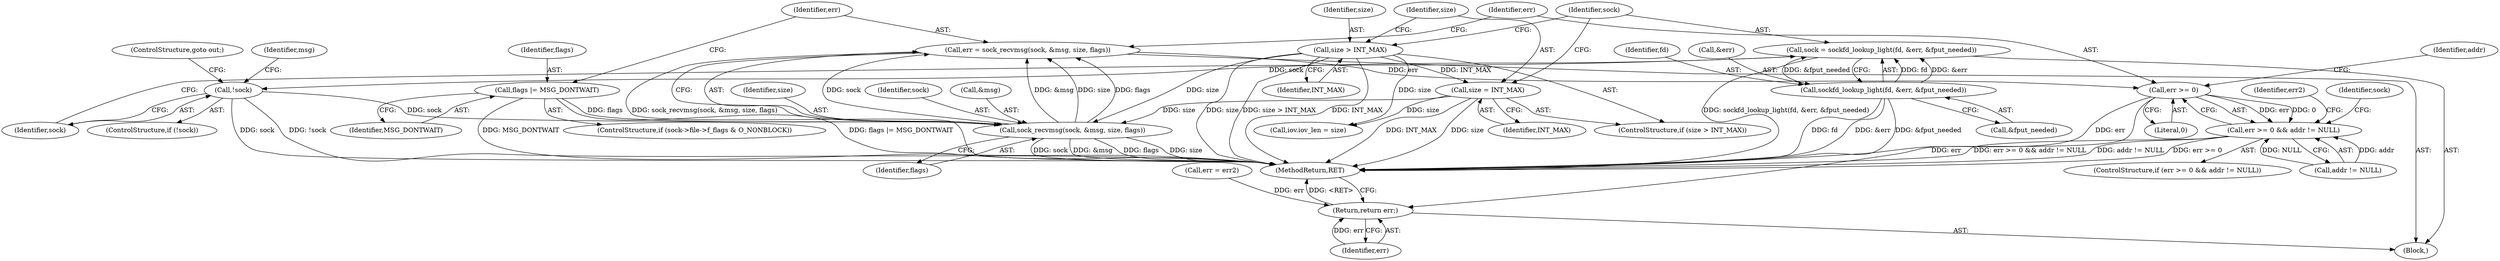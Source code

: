 digraph "0_linux_f3d3342602f8bcbf37d7c46641cb9bca7618eb1c_30@API" {
"1000201" [label="(Call,err = sock_recvmsg(sock, &msg, size, flags))"];
"1000203" [label="(Call,sock_recvmsg(sock, &msg, size, flags))"];
"1000140" [label="(Call,!sock)"];
"1000131" [label="(Call,sock = sockfd_lookup_light(fd, &err, &fput_needed))"];
"1000133" [label="(Call,sockfd_lookup_light(fd, &err, &fput_needed))"];
"1000125" [label="(Call,size > INT_MAX)"];
"1000128" [label="(Call,size = INT_MAX)"];
"1000198" [label="(Call,flags |= MSG_DONTWAIT)"];
"1000211" [label="(Call,err >= 0)"];
"1000210" [label="(Call,err >= 0 && addr != NULL)"];
"1000241" [label="(Return,return err;)"];
"1000199" [label="(Identifier,flags)"];
"1000202" [label="(Identifier,err)"];
"1000208" [label="(Identifier,flags)"];
"1000128" [label="(Call,size = INT_MAX)"];
"1000137" [label="(Call,&fput_needed)"];
"1000212" [label="(Identifier,err)"];
"1000241" [label="(Return,return err;)"];
"1000142" [label="(ControlStructure,goto out;)"];
"1000210" [label="(Call,err >= 0 && addr != NULL)"];
"1000232" [label="(Call,err = err2)"];
"1000207" [label="(Identifier,size)"];
"1000116" [label="(Block,)"];
"1000214" [label="(Call,addr != NULL)"];
"1000124" [label="(ControlStructure,if (size > INT_MAX))"];
"1000130" [label="(Identifier,INT_MAX)"];
"1000131" [label="(Call,sock = sockfd_lookup_light(fd, &err, &fput_needed))"];
"1000213" [label="(Literal,0)"];
"1000215" [label="(Identifier,addr)"];
"1000133" [label="(Call,sockfd_lookup_light(fd, &err, &fput_needed))"];
"1000126" [label="(Identifier,size)"];
"1000164" [label="(Call,iov.iov_len = size)"];
"1000219" [label="(Identifier,err2)"];
"1000132" [label="(Identifier,sock)"];
"1000127" [label="(Identifier,INT_MAX)"];
"1000141" [label="(Identifier,sock)"];
"1000190" [label="(ControlStructure,if (sock->file->f_flags & O_NONBLOCK))"];
"1000203" [label="(Call,sock_recvmsg(sock, &msg, size, flags))"];
"1000139" [label="(ControlStructure,if (!sock))"];
"1000211" [label="(Call,err >= 0)"];
"1000237" [label="(Identifier,sock)"];
"1000204" [label="(Identifier,sock)"];
"1000140" [label="(Call,!sock)"];
"1000145" [label="(Identifier,msg)"];
"1000134" [label="(Identifier,fd)"];
"1000129" [label="(Identifier,size)"];
"1000201" [label="(Call,err = sock_recvmsg(sock, &msg, size, flags))"];
"1000205" [label="(Call,&msg)"];
"1000135" [label="(Call,&err)"];
"1000200" [label="(Identifier,MSG_DONTWAIT)"];
"1000243" [label="(MethodReturn,RET)"];
"1000242" [label="(Identifier,err)"];
"1000125" [label="(Call,size > INT_MAX)"];
"1000198" [label="(Call,flags |= MSG_DONTWAIT)"];
"1000209" [label="(ControlStructure,if (err >= 0 && addr != NULL))"];
"1000201" -> "1000116"  [label="AST: "];
"1000201" -> "1000203"  [label="CFG: "];
"1000202" -> "1000201"  [label="AST: "];
"1000203" -> "1000201"  [label="AST: "];
"1000212" -> "1000201"  [label="CFG: "];
"1000201" -> "1000243"  [label="DDG: sock_recvmsg(sock, &msg, size, flags)"];
"1000203" -> "1000201"  [label="DDG: sock"];
"1000203" -> "1000201"  [label="DDG: &msg"];
"1000203" -> "1000201"  [label="DDG: size"];
"1000203" -> "1000201"  [label="DDG: flags"];
"1000201" -> "1000211"  [label="DDG: err"];
"1000203" -> "1000208"  [label="CFG: "];
"1000204" -> "1000203"  [label="AST: "];
"1000205" -> "1000203"  [label="AST: "];
"1000207" -> "1000203"  [label="AST: "];
"1000208" -> "1000203"  [label="AST: "];
"1000203" -> "1000243"  [label="DDG: &msg"];
"1000203" -> "1000243"  [label="DDG: flags"];
"1000203" -> "1000243"  [label="DDG: size"];
"1000203" -> "1000243"  [label="DDG: sock"];
"1000140" -> "1000203"  [label="DDG: sock"];
"1000125" -> "1000203"  [label="DDG: size"];
"1000128" -> "1000203"  [label="DDG: size"];
"1000198" -> "1000203"  [label="DDG: flags"];
"1000140" -> "1000139"  [label="AST: "];
"1000140" -> "1000141"  [label="CFG: "];
"1000141" -> "1000140"  [label="AST: "];
"1000142" -> "1000140"  [label="CFG: "];
"1000145" -> "1000140"  [label="CFG: "];
"1000140" -> "1000243"  [label="DDG: sock"];
"1000140" -> "1000243"  [label="DDG: !sock"];
"1000131" -> "1000140"  [label="DDG: sock"];
"1000131" -> "1000116"  [label="AST: "];
"1000131" -> "1000133"  [label="CFG: "];
"1000132" -> "1000131"  [label="AST: "];
"1000133" -> "1000131"  [label="AST: "];
"1000141" -> "1000131"  [label="CFG: "];
"1000131" -> "1000243"  [label="DDG: sockfd_lookup_light(fd, &err, &fput_needed)"];
"1000133" -> "1000131"  [label="DDG: fd"];
"1000133" -> "1000131"  [label="DDG: &err"];
"1000133" -> "1000131"  [label="DDG: &fput_needed"];
"1000133" -> "1000137"  [label="CFG: "];
"1000134" -> "1000133"  [label="AST: "];
"1000135" -> "1000133"  [label="AST: "];
"1000137" -> "1000133"  [label="AST: "];
"1000133" -> "1000243"  [label="DDG: fd"];
"1000133" -> "1000243"  [label="DDG: &err"];
"1000133" -> "1000243"  [label="DDG: &fput_needed"];
"1000125" -> "1000124"  [label="AST: "];
"1000125" -> "1000127"  [label="CFG: "];
"1000126" -> "1000125"  [label="AST: "];
"1000127" -> "1000125"  [label="AST: "];
"1000129" -> "1000125"  [label="CFG: "];
"1000132" -> "1000125"  [label="CFG: "];
"1000125" -> "1000243"  [label="DDG: size"];
"1000125" -> "1000243"  [label="DDG: size > INT_MAX"];
"1000125" -> "1000243"  [label="DDG: INT_MAX"];
"1000125" -> "1000128"  [label="DDG: INT_MAX"];
"1000125" -> "1000164"  [label="DDG: size"];
"1000128" -> "1000124"  [label="AST: "];
"1000128" -> "1000130"  [label="CFG: "];
"1000129" -> "1000128"  [label="AST: "];
"1000130" -> "1000128"  [label="AST: "];
"1000132" -> "1000128"  [label="CFG: "];
"1000128" -> "1000243"  [label="DDG: INT_MAX"];
"1000128" -> "1000243"  [label="DDG: size"];
"1000128" -> "1000164"  [label="DDG: size"];
"1000198" -> "1000190"  [label="AST: "];
"1000198" -> "1000200"  [label="CFG: "];
"1000199" -> "1000198"  [label="AST: "];
"1000200" -> "1000198"  [label="AST: "];
"1000202" -> "1000198"  [label="CFG: "];
"1000198" -> "1000243"  [label="DDG: MSG_DONTWAIT"];
"1000198" -> "1000243"  [label="DDG: flags |= MSG_DONTWAIT"];
"1000211" -> "1000210"  [label="AST: "];
"1000211" -> "1000213"  [label="CFG: "];
"1000212" -> "1000211"  [label="AST: "];
"1000213" -> "1000211"  [label="AST: "];
"1000215" -> "1000211"  [label="CFG: "];
"1000210" -> "1000211"  [label="CFG: "];
"1000211" -> "1000243"  [label="DDG: err"];
"1000211" -> "1000210"  [label="DDG: err"];
"1000211" -> "1000210"  [label="DDG: 0"];
"1000211" -> "1000241"  [label="DDG: err"];
"1000210" -> "1000209"  [label="AST: "];
"1000210" -> "1000214"  [label="CFG: "];
"1000214" -> "1000210"  [label="AST: "];
"1000219" -> "1000210"  [label="CFG: "];
"1000237" -> "1000210"  [label="CFG: "];
"1000210" -> "1000243"  [label="DDG: err >= 0 && addr != NULL"];
"1000210" -> "1000243"  [label="DDG: addr != NULL"];
"1000210" -> "1000243"  [label="DDG: err >= 0"];
"1000214" -> "1000210"  [label="DDG: addr"];
"1000214" -> "1000210"  [label="DDG: NULL"];
"1000241" -> "1000116"  [label="AST: "];
"1000241" -> "1000242"  [label="CFG: "];
"1000242" -> "1000241"  [label="AST: "];
"1000243" -> "1000241"  [label="CFG: "];
"1000241" -> "1000243"  [label="DDG: <RET>"];
"1000242" -> "1000241"  [label="DDG: err"];
"1000232" -> "1000241"  [label="DDG: err"];
}
